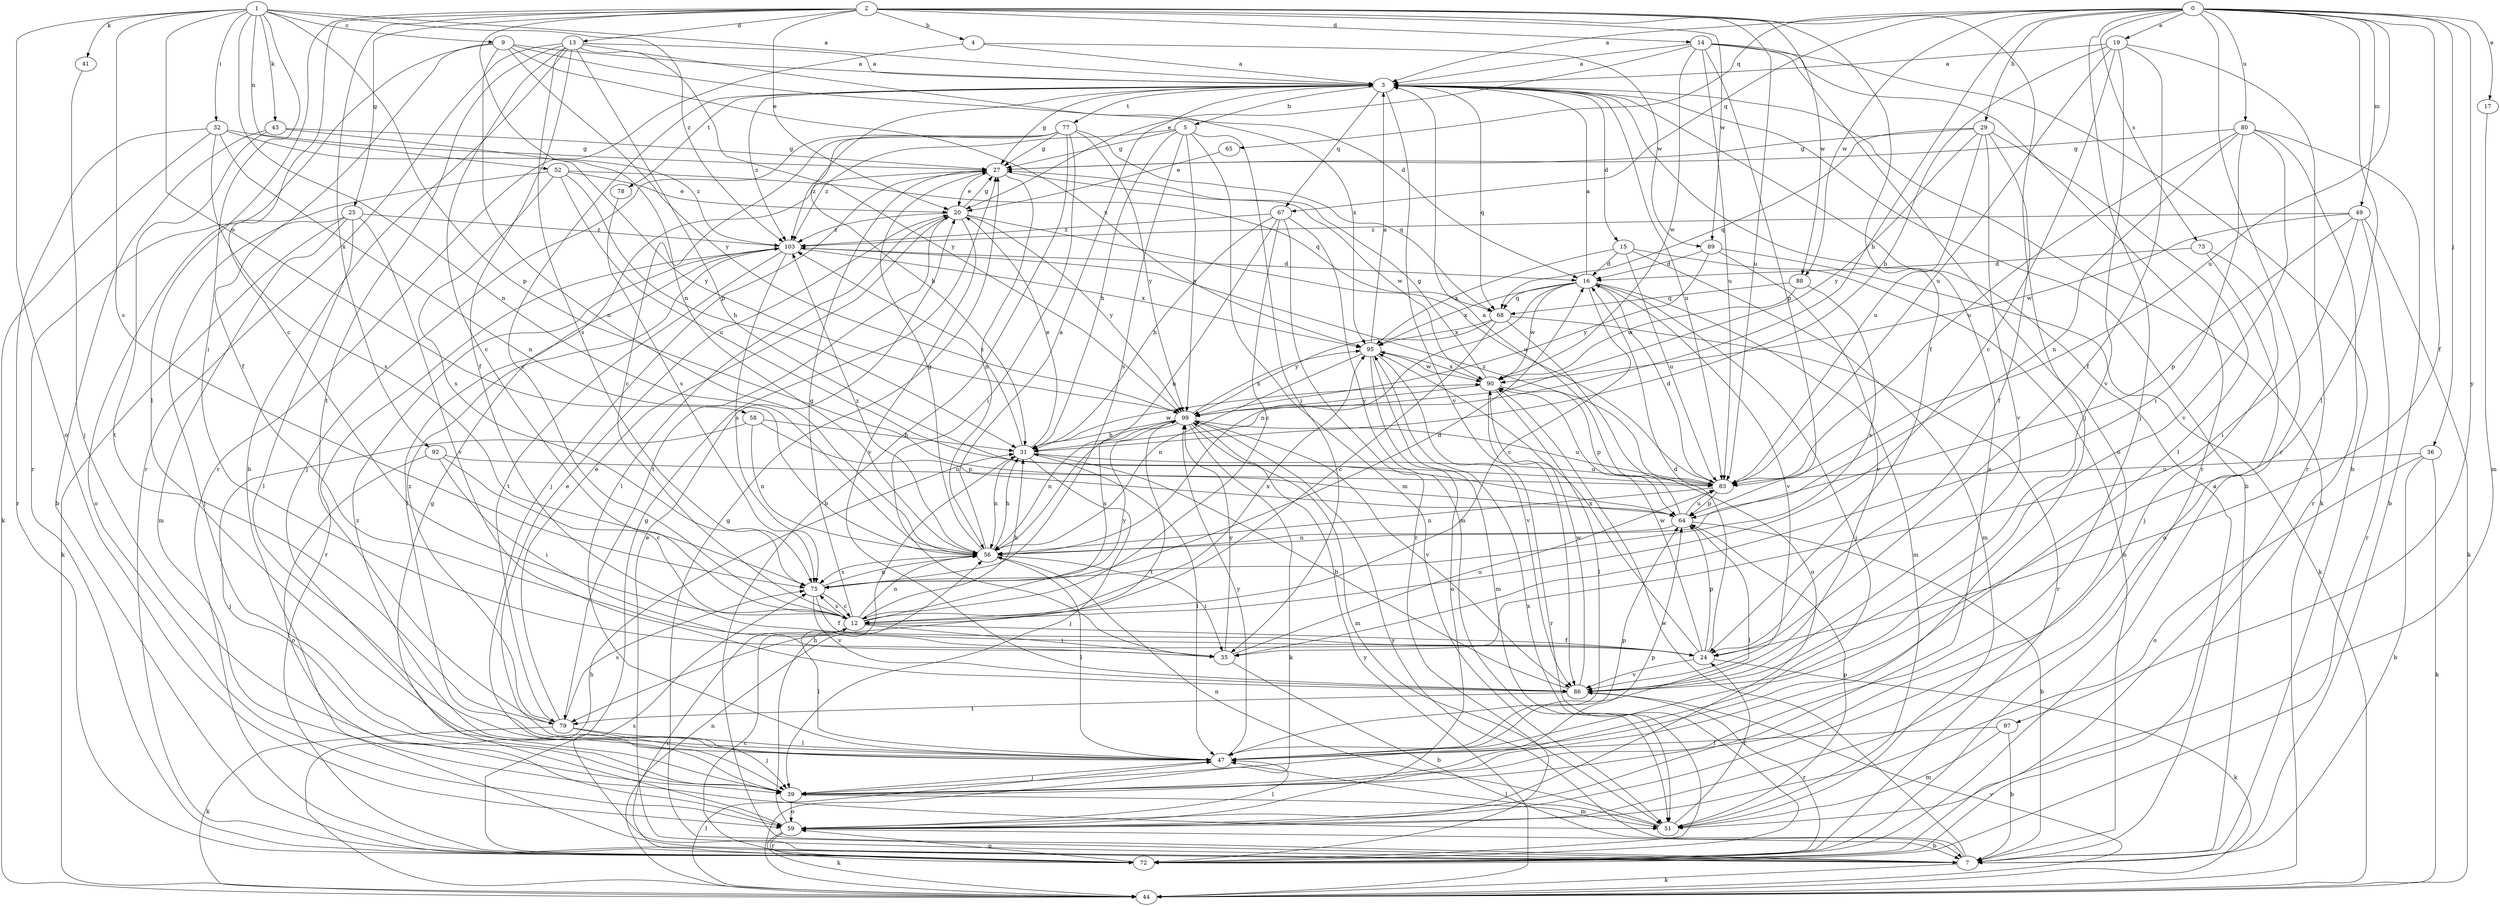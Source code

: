 strict digraph  {
0;
1;
2;
3;
4;
5;
7;
9;
12;
13;
14;
15;
16;
17;
19;
20;
24;
25;
27;
29;
31;
32;
35;
36;
39;
41;
43;
44;
47;
49;
51;
52;
56;
58;
59;
64;
65;
67;
68;
72;
73;
75;
77;
78;
79;
80;
83;
86;
88;
89;
90;
92;
95;
97;
99;
103;
0 -> 3  [label=a];
0 -> 17  [label=e];
0 -> 19  [label=e];
0 -> 24  [label=f];
0 -> 29  [label=h];
0 -> 31  [label=h];
0 -> 36  [label=j];
0 -> 39  [label=j];
0 -> 47  [label=l];
0 -> 49  [label=m];
0 -> 65  [label=q];
0 -> 67  [label=q];
0 -> 72  [label=r];
0 -> 73  [label=s];
0 -> 80  [label=u];
0 -> 83  [label=u];
0 -> 88  [label=w];
0 -> 97  [label=y];
1 -> 3  [label=a];
1 -> 9  [label=c];
1 -> 32  [label=i];
1 -> 35  [label=i];
1 -> 41  [label=k];
1 -> 43  [label=k];
1 -> 52  [label=n];
1 -> 56  [label=n];
1 -> 58  [label=o];
1 -> 59  [label=o];
1 -> 64  [label=p];
1 -> 75  [label=s];
1 -> 103  [label=z];
2 -> 4  [label=b];
2 -> 12  [label=c];
2 -> 13  [label=d];
2 -> 14  [label=d];
2 -> 20  [label=e];
2 -> 24  [label=f];
2 -> 25  [label=g];
2 -> 39  [label=j];
2 -> 47  [label=l];
2 -> 56  [label=n];
2 -> 83  [label=u];
2 -> 88  [label=w];
2 -> 89  [label=w];
2 -> 92  [label=x];
3 -> 5  [label=b];
3 -> 7  [label=b];
3 -> 12  [label=c];
3 -> 15  [label=d];
3 -> 27  [label=g];
3 -> 31  [label=h];
3 -> 44  [label=k];
3 -> 67  [label=q];
3 -> 68  [label=q];
3 -> 77  [label=t];
3 -> 78  [label=t];
3 -> 83  [label=u];
3 -> 86  [label=v];
3 -> 103  [label=z];
4 -> 3  [label=a];
4 -> 72  [label=r];
4 -> 89  [label=w];
5 -> 27  [label=g];
5 -> 31  [label=h];
5 -> 35  [label=i];
5 -> 51  [label=m];
5 -> 75  [label=s];
5 -> 99  [label=y];
5 -> 103  [label=z];
7 -> 3  [label=a];
7 -> 20  [label=e];
7 -> 27  [label=g];
7 -> 44  [label=k];
7 -> 75  [label=s];
7 -> 90  [label=w];
7 -> 99  [label=y];
9 -> 3  [label=a];
9 -> 16  [label=d];
9 -> 24  [label=f];
9 -> 56  [label=n];
9 -> 72  [label=r];
9 -> 95  [label=x];
9 -> 99  [label=y];
12 -> 24  [label=f];
12 -> 27  [label=g];
12 -> 31  [label=h];
12 -> 35  [label=i];
12 -> 47  [label=l];
12 -> 56  [label=n];
12 -> 72  [label=r];
12 -> 75  [label=s];
12 -> 95  [label=x];
12 -> 99  [label=y];
13 -> 3  [label=a];
13 -> 7  [label=b];
13 -> 12  [label=c];
13 -> 24  [label=f];
13 -> 64  [label=p];
13 -> 72  [label=r];
13 -> 75  [label=s];
13 -> 79  [label=t];
13 -> 95  [label=x];
13 -> 99  [label=y];
14 -> 3  [label=a];
14 -> 7  [label=b];
14 -> 20  [label=e];
14 -> 59  [label=o];
14 -> 64  [label=p];
14 -> 72  [label=r];
14 -> 83  [label=u];
14 -> 90  [label=w];
15 -> 7  [label=b];
15 -> 16  [label=d];
15 -> 51  [label=m];
15 -> 83  [label=u];
15 -> 95  [label=x];
16 -> 3  [label=a];
16 -> 12  [label=c];
16 -> 39  [label=j];
16 -> 51  [label=m];
16 -> 56  [label=n];
16 -> 68  [label=q];
16 -> 86  [label=v];
16 -> 90  [label=w];
16 -> 95  [label=x];
17 -> 51  [label=m];
19 -> 3  [label=a];
19 -> 12  [label=c];
19 -> 24  [label=f];
19 -> 31  [label=h];
19 -> 72  [label=r];
19 -> 83  [label=u];
19 -> 86  [label=v];
20 -> 27  [label=g];
20 -> 47  [label=l];
20 -> 79  [label=t];
20 -> 83  [label=u];
20 -> 86  [label=v];
20 -> 99  [label=y];
20 -> 103  [label=z];
24 -> 16  [label=d];
24 -> 44  [label=k];
24 -> 64  [label=p];
24 -> 86  [label=v];
24 -> 90  [label=w];
24 -> 95  [label=x];
25 -> 39  [label=j];
25 -> 44  [label=k];
25 -> 47  [label=l];
25 -> 51  [label=m];
25 -> 86  [label=v];
25 -> 103  [label=z];
27 -> 20  [label=e];
27 -> 39  [label=j];
27 -> 56  [label=n];
27 -> 90  [label=w];
29 -> 24  [label=f];
29 -> 27  [label=g];
29 -> 47  [label=l];
29 -> 68  [label=q];
29 -> 83  [label=u];
29 -> 86  [label=v];
29 -> 99  [label=y];
31 -> 20  [label=e];
31 -> 39  [label=j];
31 -> 47  [label=l];
31 -> 56  [label=n];
31 -> 83  [label=u];
31 -> 90  [label=w];
31 -> 103  [label=z];
32 -> 27  [label=g];
32 -> 44  [label=k];
32 -> 56  [label=n];
32 -> 72  [label=r];
32 -> 75  [label=s];
32 -> 103  [label=z];
35 -> 7  [label=b];
35 -> 83  [label=u];
35 -> 99  [label=y];
36 -> 7  [label=b];
36 -> 44  [label=k];
36 -> 59  [label=o];
36 -> 83  [label=u];
39 -> 51  [label=m];
39 -> 59  [label=o];
39 -> 64  [label=p];
39 -> 103  [label=z];
41 -> 39  [label=j];
43 -> 7  [label=b];
43 -> 27  [label=g];
43 -> 79  [label=t];
43 -> 99  [label=y];
44 -> 31  [label=h];
44 -> 47  [label=l];
44 -> 56  [label=n];
44 -> 86  [label=v];
44 -> 99  [label=y];
47 -> 20  [label=e];
47 -> 39  [label=j];
47 -> 64  [label=p];
47 -> 99  [label=y];
49 -> 35  [label=i];
49 -> 44  [label=k];
49 -> 64  [label=p];
49 -> 72  [label=r];
49 -> 90  [label=w];
49 -> 103  [label=z];
51 -> 24  [label=f];
51 -> 47  [label=l];
51 -> 56  [label=n];
51 -> 64  [label=p];
52 -> 20  [label=e];
52 -> 31  [label=h];
52 -> 59  [label=o];
52 -> 68  [label=q];
52 -> 75  [label=s];
52 -> 83  [label=u];
56 -> 3  [label=a];
56 -> 27  [label=g];
56 -> 31  [label=h];
56 -> 35  [label=i];
56 -> 47  [label=l];
56 -> 75  [label=s];
56 -> 103  [label=z];
58 -> 31  [label=h];
58 -> 39  [label=j];
58 -> 56  [label=n];
58 -> 64  [label=p];
59 -> 3  [label=a];
59 -> 7  [label=b];
59 -> 27  [label=g];
59 -> 31  [label=h];
59 -> 44  [label=k];
59 -> 47  [label=l];
59 -> 72  [label=r];
64 -> 3  [label=a];
64 -> 7  [label=b];
64 -> 47  [label=l];
64 -> 56  [label=n];
64 -> 83  [label=u];
65 -> 20  [label=e];
67 -> 12  [label=c];
67 -> 31  [label=h];
67 -> 51  [label=m];
67 -> 56  [label=n];
67 -> 72  [label=r];
67 -> 103  [label=z];
68 -> 12  [label=c];
68 -> 59  [label=o];
68 -> 72  [label=r];
68 -> 95  [label=x];
68 -> 99  [label=y];
72 -> 12  [label=c];
72 -> 27  [label=g];
72 -> 59  [label=o];
72 -> 95  [label=x];
73 -> 16  [label=d];
73 -> 39  [label=j];
73 -> 59  [label=o];
75 -> 12  [label=c];
75 -> 16  [label=d];
75 -> 24  [label=f];
75 -> 56  [label=n];
75 -> 86  [label=v];
77 -> 7  [label=b];
77 -> 12  [label=c];
77 -> 27  [label=g];
77 -> 35  [label=i];
77 -> 39  [label=j];
77 -> 68  [label=q];
77 -> 99  [label=y];
77 -> 103  [label=z];
78 -> 75  [label=s];
79 -> 20  [label=e];
79 -> 39  [label=j];
79 -> 44  [label=k];
79 -> 47  [label=l];
79 -> 75  [label=s];
79 -> 103  [label=z];
80 -> 7  [label=b];
80 -> 27  [label=g];
80 -> 35  [label=i];
80 -> 56  [label=n];
80 -> 72  [label=r];
80 -> 83  [label=u];
80 -> 86  [label=v];
83 -> 16  [label=d];
83 -> 56  [label=n];
83 -> 64  [label=p];
83 -> 103  [label=z];
86 -> 31  [label=h];
86 -> 72  [label=r];
86 -> 79  [label=t];
86 -> 90  [label=w];
88 -> 68  [label=q];
88 -> 75  [label=s];
88 -> 90  [label=w];
89 -> 16  [label=d];
89 -> 44  [label=k];
89 -> 86  [label=v];
89 -> 99  [label=y];
90 -> 27  [label=g];
90 -> 47  [label=l];
90 -> 64  [label=p];
90 -> 72  [label=r];
90 -> 95  [label=x];
90 -> 99  [label=y];
92 -> 12  [label=c];
92 -> 35  [label=i];
92 -> 59  [label=o];
92 -> 83  [label=u];
95 -> 3  [label=a];
95 -> 51  [label=m];
95 -> 56  [label=n];
95 -> 59  [label=o];
95 -> 86  [label=v];
95 -> 90  [label=w];
97 -> 7  [label=b];
97 -> 47  [label=l];
97 -> 51  [label=m];
99 -> 31  [label=h];
99 -> 44  [label=k];
99 -> 51  [label=m];
99 -> 56  [label=n];
99 -> 75  [label=s];
99 -> 79  [label=t];
99 -> 83  [label=u];
99 -> 86  [label=v];
99 -> 95  [label=x];
103 -> 16  [label=d];
103 -> 47  [label=l];
103 -> 72  [label=r];
103 -> 75  [label=s];
103 -> 79  [label=t];
103 -> 95  [label=x];
}
